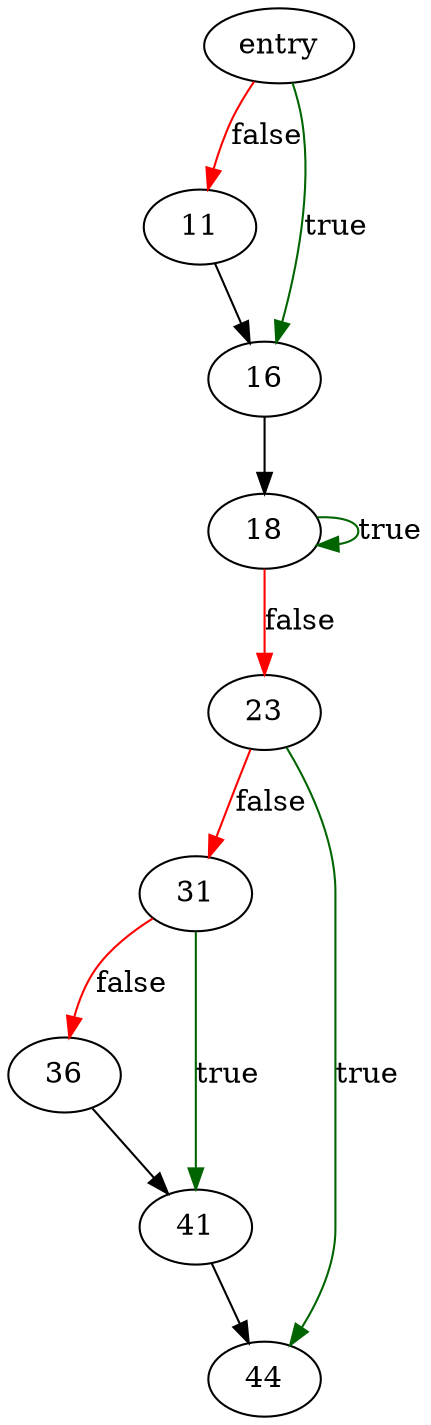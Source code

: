 digraph "mfile_name_concat" {
	// Node definitions.
	3 [label=entry];
	11;
	16;
	18;
	23;
	31;
	36;
	41;
	44;

	// Edge definitions.
	3 -> 11 [
		color=red
		label=false
	];
	3 -> 16 [
		color=darkgreen
		label=true
	];
	11 -> 16;
	16 -> 18;
	18 -> 18 [
		color=darkgreen
		label=true
	];
	18 -> 23 [
		color=red
		label=false
	];
	23 -> 31 [
		color=red
		label=false
	];
	23 -> 44 [
		color=darkgreen
		label=true
	];
	31 -> 36 [
		color=red
		label=false
	];
	31 -> 41 [
		color=darkgreen
		label=true
	];
	36 -> 41;
	41 -> 44;
}